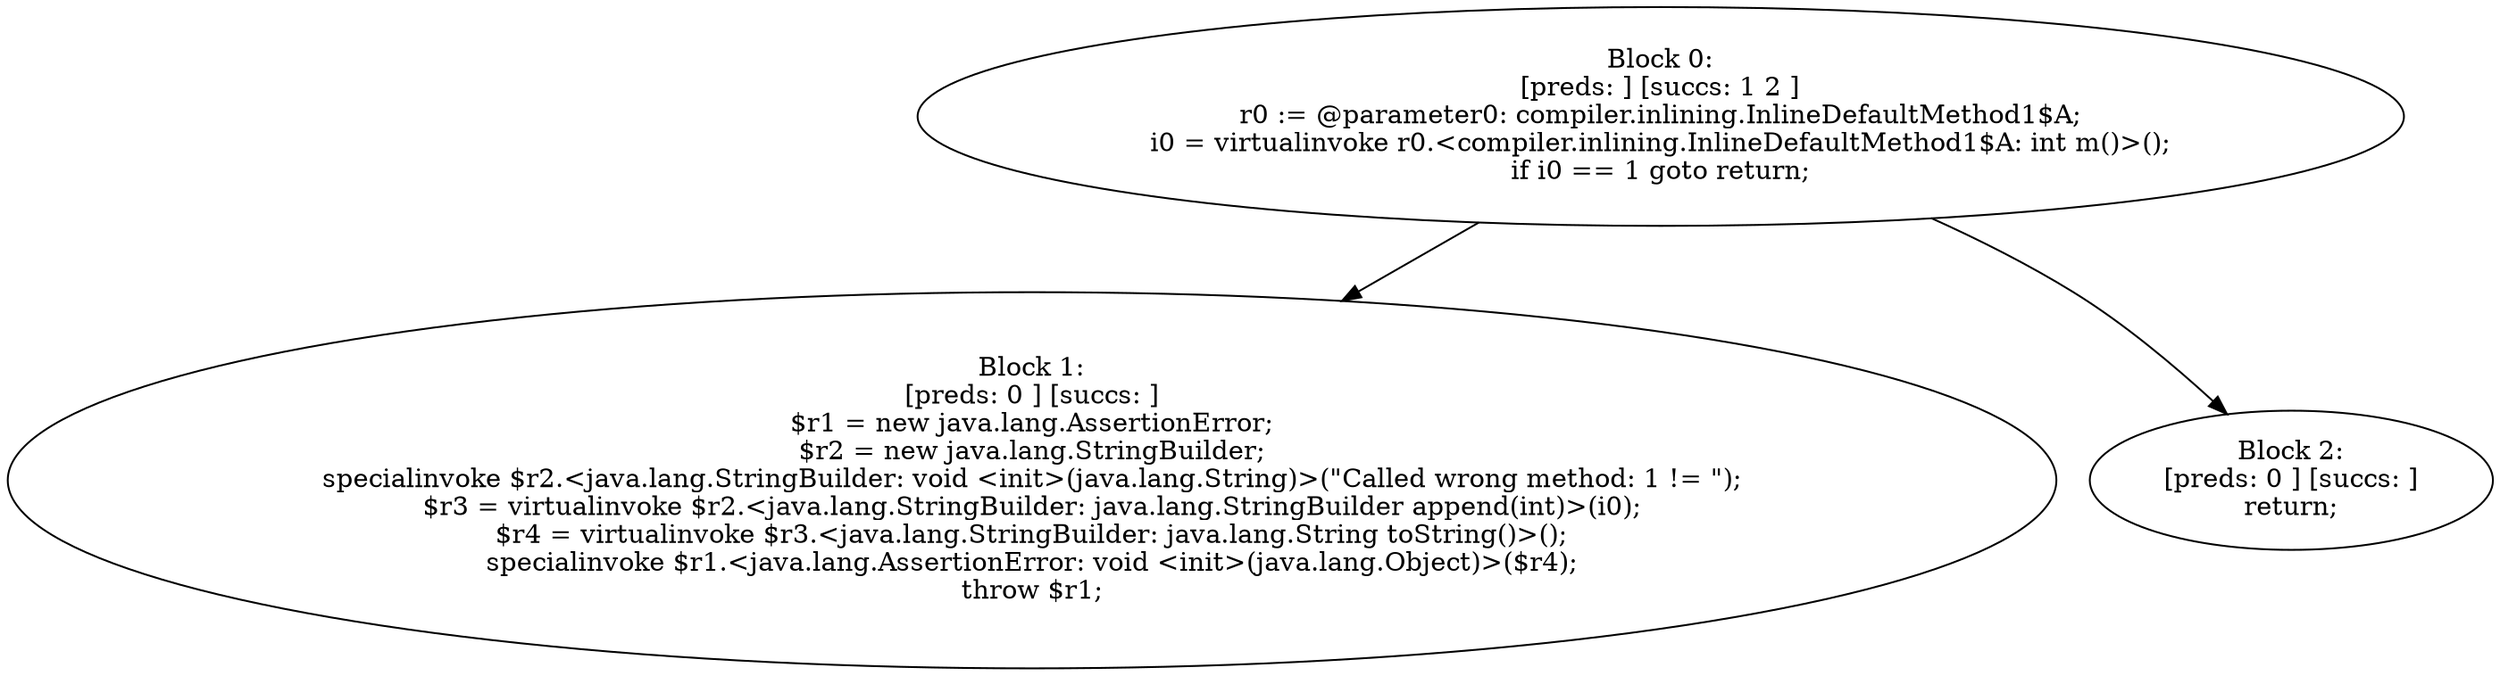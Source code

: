 digraph "unitGraph" {
    "Block 0:
[preds: ] [succs: 1 2 ]
r0 := @parameter0: compiler.inlining.InlineDefaultMethod1$A;
i0 = virtualinvoke r0.<compiler.inlining.InlineDefaultMethod1$A: int m()>();
if i0 == 1 goto return;
"
    "Block 1:
[preds: 0 ] [succs: ]
$r1 = new java.lang.AssertionError;
$r2 = new java.lang.StringBuilder;
specialinvoke $r2.<java.lang.StringBuilder: void <init>(java.lang.String)>(\"Called wrong method: 1 != \");
$r3 = virtualinvoke $r2.<java.lang.StringBuilder: java.lang.StringBuilder append(int)>(i0);
$r4 = virtualinvoke $r3.<java.lang.StringBuilder: java.lang.String toString()>();
specialinvoke $r1.<java.lang.AssertionError: void <init>(java.lang.Object)>($r4);
throw $r1;
"
    "Block 2:
[preds: 0 ] [succs: ]
return;
"
    "Block 0:
[preds: ] [succs: 1 2 ]
r0 := @parameter0: compiler.inlining.InlineDefaultMethod1$A;
i0 = virtualinvoke r0.<compiler.inlining.InlineDefaultMethod1$A: int m()>();
if i0 == 1 goto return;
"->"Block 1:
[preds: 0 ] [succs: ]
$r1 = new java.lang.AssertionError;
$r2 = new java.lang.StringBuilder;
specialinvoke $r2.<java.lang.StringBuilder: void <init>(java.lang.String)>(\"Called wrong method: 1 != \");
$r3 = virtualinvoke $r2.<java.lang.StringBuilder: java.lang.StringBuilder append(int)>(i0);
$r4 = virtualinvoke $r3.<java.lang.StringBuilder: java.lang.String toString()>();
specialinvoke $r1.<java.lang.AssertionError: void <init>(java.lang.Object)>($r4);
throw $r1;
";
    "Block 0:
[preds: ] [succs: 1 2 ]
r0 := @parameter0: compiler.inlining.InlineDefaultMethod1$A;
i0 = virtualinvoke r0.<compiler.inlining.InlineDefaultMethod1$A: int m()>();
if i0 == 1 goto return;
"->"Block 2:
[preds: 0 ] [succs: ]
return;
";
}
